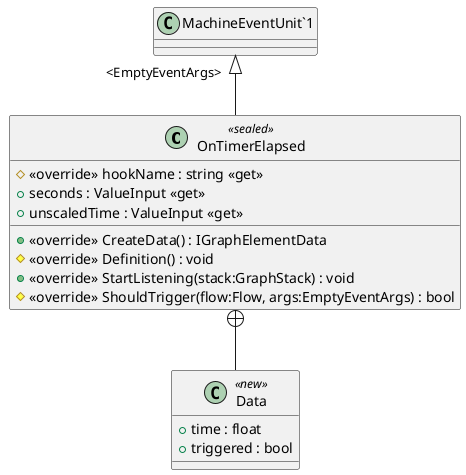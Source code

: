 @startuml
class OnTimerElapsed <<sealed>> {
    + <<override>> CreateData() : IGraphElementData
    # <<override>> hookName : string <<get>>
    + seconds : ValueInput <<get>>
    + unscaledTime : ValueInput <<get>>
    # <<override>> Definition() : void
    + <<override>> StartListening(stack:GraphStack) : void
    # <<override>> ShouldTrigger(flow:Flow, args:EmptyEventArgs) : bool
}
class Data <<new>> {
    + time : float
    + triggered : bool
}
"MachineEventUnit`1" "<EmptyEventArgs>" <|-- OnTimerElapsed
OnTimerElapsed +-- Data
@enduml
